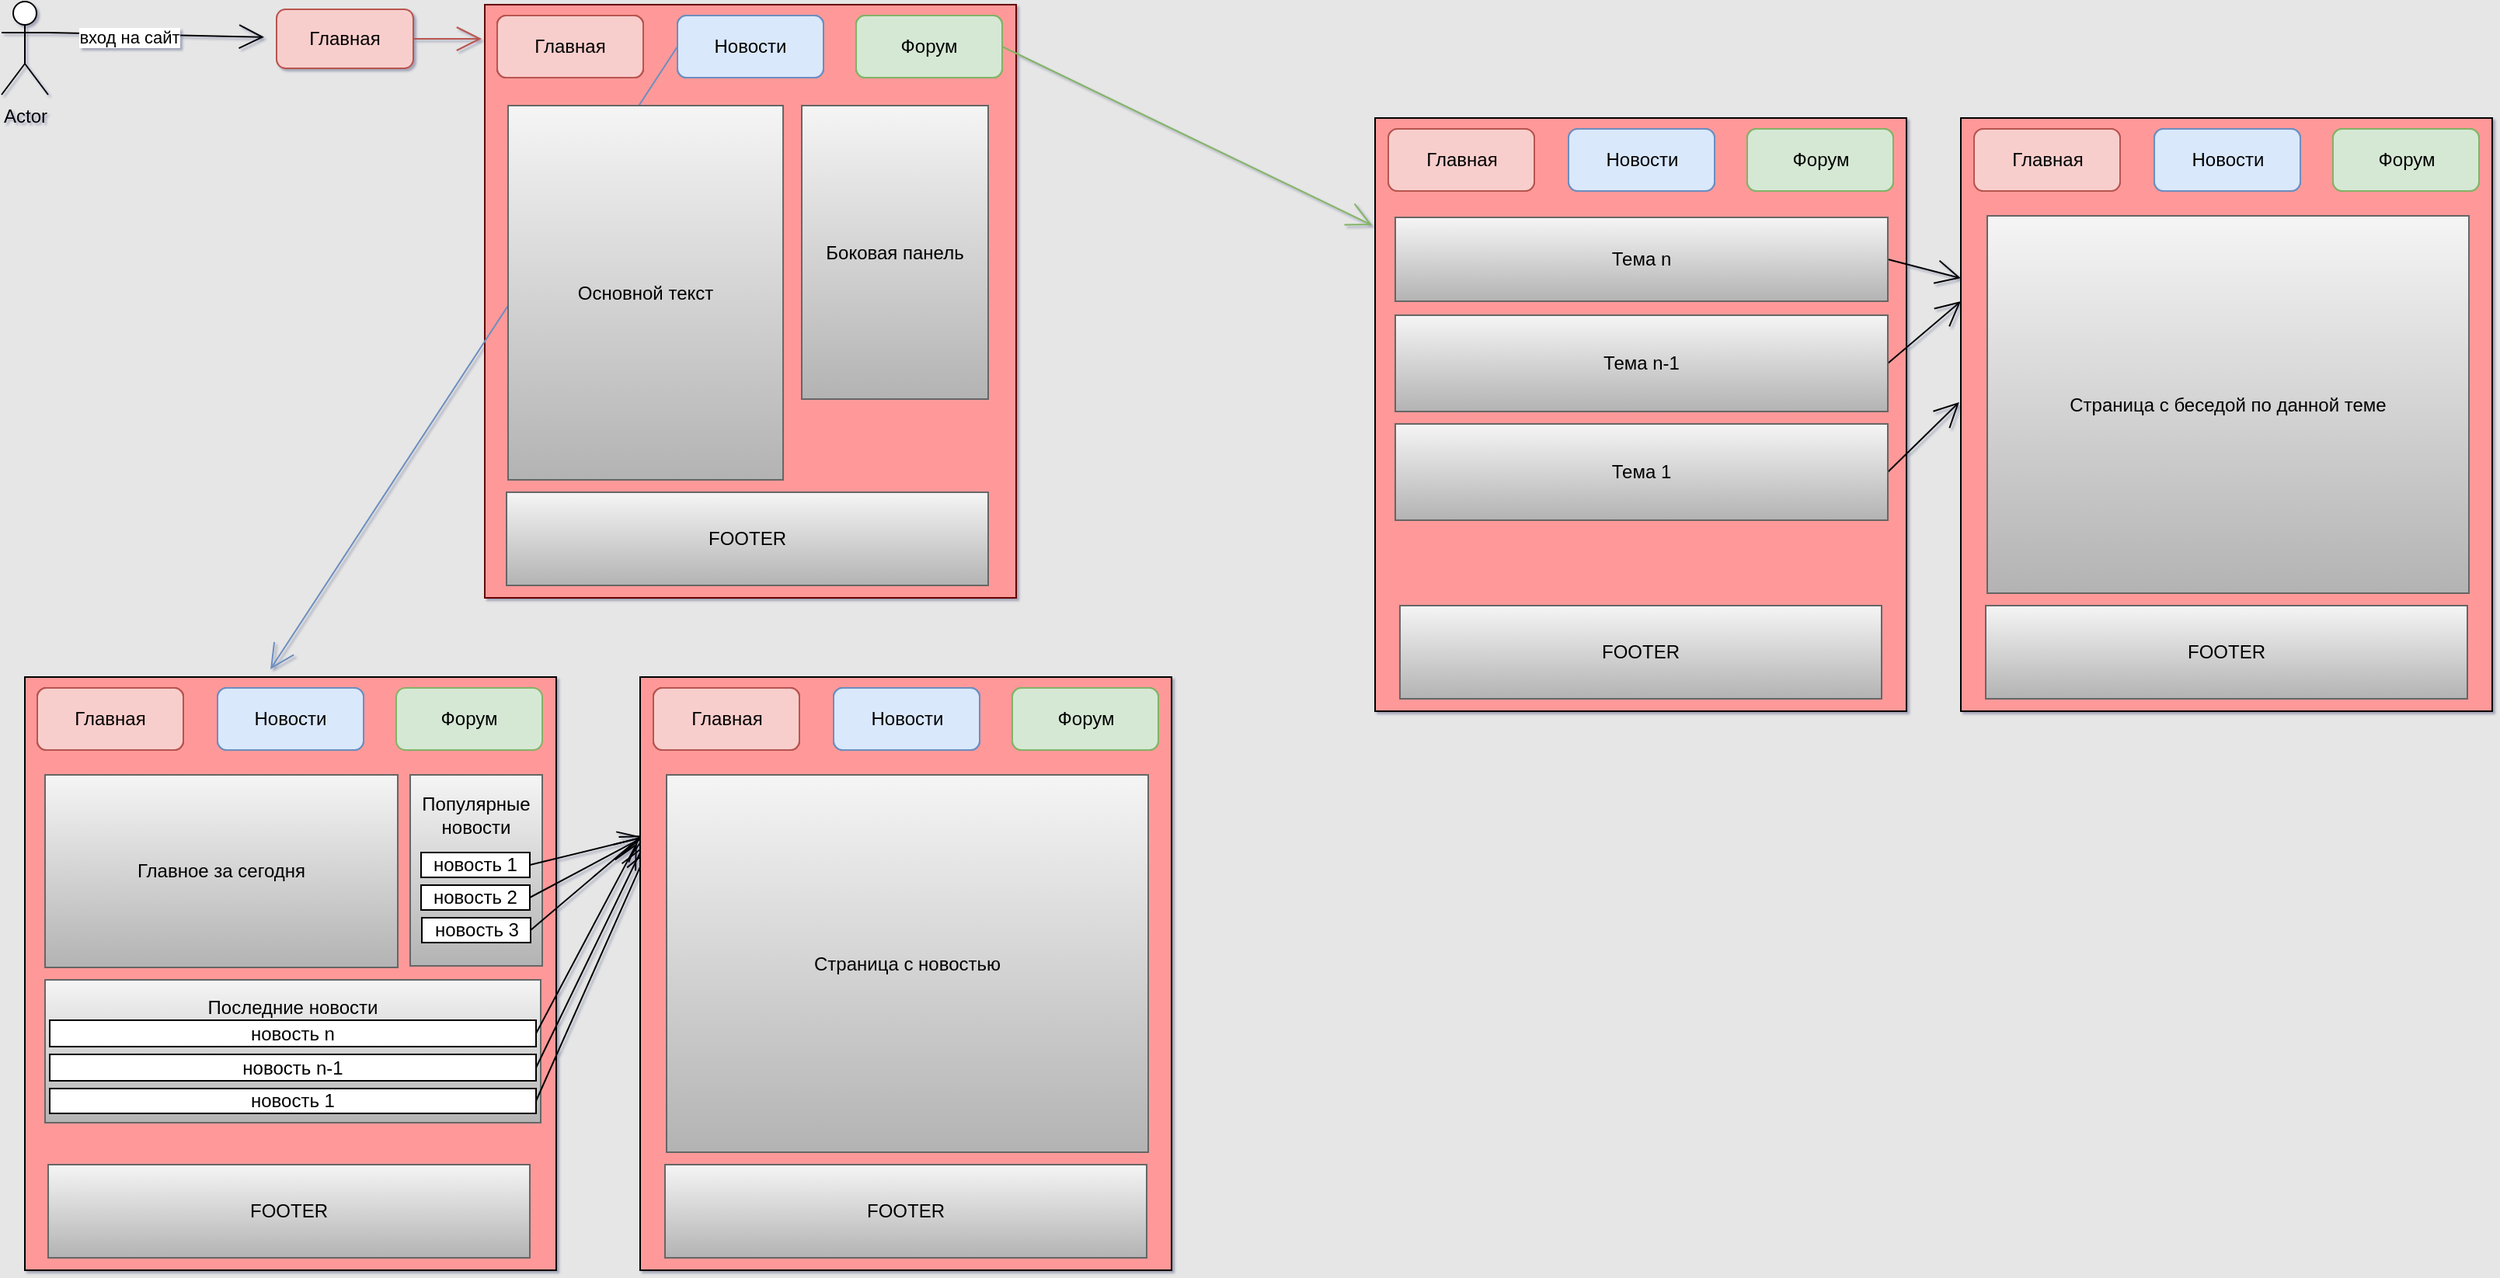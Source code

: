 <mxfile version="15.4.3" type="github">
  <diagram id="BNYhW4qLJf6dbQhoZxtP" name="Page-1">
    <mxGraphModel dx="2407" dy="2018" grid="0" gridSize="10" guides="1" tooltips="1" connect="1" arrows="1" fold="1" page="1" pageScale="1" pageWidth="827" pageHeight="1169" background="#E6E6E6" math="0" shadow="1">
      <root>
        <mxCell id="0" />
        <mxCell id="1" parent="0" />
        <mxCell id="Z32YWCErlfc_Y4S0Vm6A-4" style="edgeStyle=none;curved=1;rounded=0;orthogonalLoop=1;jettySize=auto;html=1;exitX=1;exitY=0.333;exitDx=0;exitDy=0;exitPerimeter=0;endArrow=open;startSize=14;endSize=14;sourcePerimeterSpacing=8;targetPerimeterSpacing=8;" parent="1" source="Z32YWCErlfc_Y4S0Vm6A-1" target="Z32YWCErlfc_Y4S0Vm6A-20" edge="1">
          <mxGeometry relative="1" as="geometry">
            <mxPoint x="-667" y="-1143" as="targetPoint" />
          </mxGeometry>
        </mxCell>
        <mxCell id="Z32YWCErlfc_Y4S0Vm6A-8" value="вход на сайт" style="edgeLabel;html=1;align=center;verticalAlign=middle;resizable=0;points=[];" parent="Z32YWCErlfc_Y4S0Vm6A-4" vertex="1" connectable="0">
          <mxGeometry x="-0.254" y="-2" relative="1" as="geometry">
            <mxPoint as="offset" />
          </mxGeometry>
        </mxCell>
        <mxCell id="Z32YWCErlfc_Y4S0Vm6A-1" value="Actor" style="shape=umlActor;verticalLabelPosition=bottom;verticalAlign=top;html=1;outlineConnect=0;hachureGap=4;pointerEvents=0;" parent="1" vertex="1">
          <mxGeometry x="-821" y="-1165" width="30" height="60" as="geometry" />
        </mxCell>
        <mxCell id="Z32YWCErlfc_Y4S0Vm6A-9" value="" style="rounded=0;whiteSpace=wrap;html=1;hachureGap=4;pointerEvents=0;strokeColor=#660000;fillColor=#FF9999;" parent="1" vertex="1">
          <mxGeometry x="-510" y="-1163" width="342" height="382" as="geometry" />
        </mxCell>
        <mxCell id="Z32YWCErlfc_Y4S0Vm6A-12" value="Главная" style="rounded=1;whiteSpace=wrap;html=1;hachureGap=4;pointerEvents=0;fillColor=#f8cecc;strokeColor=#b85450;" parent="1" vertex="1">
          <mxGeometry x="-502" y="-1156" width="94" height="40" as="geometry" />
        </mxCell>
        <mxCell id="Z32YWCErlfc_Y4S0Vm6A-14" value="Новости" style="rounded=1;whiteSpace=wrap;html=1;hachureGap=4;pointerEvents=0;fillColor=#dae8fc;strokeColor=#6c8ebf;" parent="1" vertex="1">
          <mxGeometry x="-386" y="-1156" width="94" height="40" as="geometry" />
        </mxCell>
        <mxCell id="Z32YWCErlfc_Y4S0Vm6A-59" style="edgeStyle=none;curved=1;rounded=0;orthogonalLoop=1;jettySize=auto;html=1;exitX=1;exitY=0.5;exitDx=0;exitDy=0;endArrow=open;startSize=14;endSize=14;sourcePerimeterSpacing=8;targetPerimeterSpacing=8;fillColor=#d5e8d4;strokeColor=#82b366;" parent="1" source="Z32YWCErlfc_Y4S0Vm6A-15" edge="1">
          <mxGeometry relative="1" as="geometry">
            <mxPoint x="61" y="-1021" as="targetPoint" />
          </mxGeometry>
        </mxCell>
        <mxCell id="Z32YWCErlfc_Y4S0Vm6A-15" value="Форум" style="rounded=1;whiteSpace=wrap;html=1;hachureGap=4;pointerEvents=0;fillColor=#d5e8d4;strokeColor=#82b366;" parent="1" vertex="1">
          <mxGeometry x="-271" y="-1156" width="94" height="40" as="geometry" />
        </mxCell>
        <mxCell id="Z32YWCErlfc_Y4S0Vm6A-35" style="edgeStyle=none;curved=1;rounded=0;orthogonalLoop=1;jettySize=auto;html=1;exitX=0;exitY=0.5;exitDx=0;exitDy=0;endArrow=open;startSize=14;endSize=14;sourcePerimeterSpacing=8;targetPerimeterSpacing=8;fillColor=#dae8fc;strokeColor=#6c8ebf;entryX=0.462;entryY=-0.013;entryDx=0;entryDy=0;entryPerimeter=0;" parent="1" source="Z32YWCErlfc_Y4S0Vm6A-14" target="Z32YWCErlfc_Y4S0Vm6A-25" edge="1">
          <mxGeometry relative="1" as="geometry">
            <mxPoint x="-771" y="-735" as="targetPoint" />
          </mxGeometry>
        </mxCell>
        <mxCell id="Z32YWCErlfc_Y4S0Vm6A-17" value="Основной текст" style="rounded=0;whiteSpace=wrap;html=1;hachureGap=4;pointerEvents=0;strokeColor=#FF6666;" parent="1" vertex="1">
          <mxGeometry x="-495" y="-1098" width="177" height="241" as="geometry" />
        </mxCell>
        <mxCell id="Z32YWCErlfc_Y4S0Vm6A-18" value="Боковая панель" style="rounded=0;whiteSpace=wrap;html=1;hachureGap=4;pointerEvents=0;strokeColor=#CC0000;" parent="1" vertex="1">
          <mxGeometry x="-306" y="-1098" width="120" height="189" as="geometry" />
        </mxCell>
        <mxCell id="Z32YWCErlfc_Y4S0Vm6A-19" value="FOOTER" style="rounded=0;whiteSpace=wrap;html=1;hachureGap=4;pointerEvents=0;strokeColor=#666666;gradientColor=#b3b3b3;fillColor=#f5f5f5;" parent="1" vertex="1">
          <mxGeometry x="-496" y="-849" width="310" height="60" as="geometry" />
        </mxCell>
        <mxCell id="Z32YWCErlfc_Y4S0Vm6A-32" style="edgeStyle=none;curved=1;rounded=0;orthogonalLoop=1;jettySize=auto;html=1;exitX=1;exitY=0.5;exitDx=0;exitDy=0;endArrow=open;startSize=14;endSize=14;sourcePerimeterSpacing=8;targetPerimeterSpacing=8;fillColor=#f8cecc;strokeColor=#b85450;" parent="1" source="Z32YWCErlfc_Y4S0Vm6A-20" edge="1">
          <mxGeometry relative="1" as="geometry">
            <mxPoint x="-512" y="-1141" as="targetPoint" />
          </mxGeometry>
        </mxCell>
        <mxCell id="Z32YWCErlfc_Y4S0Vm6A-20" value="Главная" style="rounded=1;whiteSpace=wrap;html=1;hachureGap=4;pointerEvents=0;fillColor=#f8cecc;strokeColor=#b85450;" parent="1" vertex="1">
          <mxGeometry x="-644" y="-1160" width="88" height="38" as="geometry" />
        </mxCell>
        <mxCell id="Z32YWCErlfc_Y4S0Vm6A-25" value="" style="rounded=0;whiteSpace=wrap;html=1;hachureGap=4;pointerEvents=0;fillColor=#FF9999;" parent="1" vertex="1">
          <mxGeometry x="-806" y="-730" width="342" height="382" as="geometry" />
        </mxCell>
        <mxCell id="Z32YWCErlfc_Y4S0Vm6A-26" value="Главная" style="rounded=1;whiteSpace=wrap;html=1;hachureGap=4;pointerEvents=0;fillColor=#f8cecc;strokeColor=#b85450;" parent="1" vertex="1">
          <mxGeometry x="-798" y="-723" width="94" height="40" as="geometry" />
        </mxCell>
        <mxCell id="Z32YWCErlfc_Y4S0Vm6A-27" value="Новости" style="rounded=1;whiteSpace=wrap;html=1;hachureGap=4;pointerEvents=0;fillColor=#dae8fc;strokeColor=#6c8ebf;" parent="1" vertex="1">
          <mxGeometry x="-682" y="-723" width="94" height="40" as="geometry" />
        </mxCell>
        <mxCell id="Z32YWCErlfc_Y4S0Vm6A-28" value="Форум" style="rounded=1;whiteSpace=wrap;html=1;hachureGap=4;pointerEvents=0;fillColor=#d5e8d4;strokeColor=#82b366;" parent="1" vertex="1">
          <mxGeometry x="-567" y="-723" width="94" height="40" as="geometry" />
        </mxCell>
        <mxCell id="Z32YWCErlfc_Y4S0Vm6A-34" value="FOOTER" style="rounded=0;whiteSpace=wrap;html=1;hachureGap=4;pointerEvents=0;strokeColor=#666666;gradientColor=#b3b3b3;fillColor=#f5f5f5;" parent="1" vertex="1">
          <mxGeometry x="-791" y="-416" width="310" height="60" as="geometry" />
        </mxCell>
        <mxCell id="Z32YWCErlfc_Y4S0Vm6A-36" value="Главное за сегодня" style="rounded=0;whiteSpace=wrap;html=1;hachureGap=4;pointerEvents=0;strokeColor=#666666;gradientColor=#b3b3b3;fillColor=#f5f5f5;" parent="1" vertex="1">
          <mxGeometry x="-793" y="-667" width="227" height="124" as="geometry" />
        </mxCell>
        <mxCell id="Z32YWCErlfc_Y4S0Vm6A-38" value="Популярные новости&lt;br&gt;&lt;br&gt;&lt;br&gt;&lt;br&gt;&lt;br&gt;&lt;br&gt;" style="rounded=0;whiteSpace=wrap;html=1;hachureGap=4;pointerEvents=0;strokeColor=#666666;gradientColor=#b3b3b3;fillColor=#f5f5f5;" parent="1" vertex="1">
          <mxGeometry x="-558" y="-667" width="85" height="123" as="geometry" />
        </mxCell>
        <mxCell id="Z32YWCErlfc_Y4S0Vm6A-48" style="edgeStyle=none;curved=1;rounded=0;orthogonalLoop=1;jettySize=auto;html=1;exitX=1;exitY=0.5;exitDx=0;exitDy=0;entryX=0.006;entryY=0.27;entryDx=0;entryDy=0;entryPerimeter=0;endArrow=open;startSize=14;endSize=14;sourcePerimeterSpacing=8;targetPerimeterSpacing=8;" parent="1" source="Z32YWCErlfc_Y4S0Vm6A-39" target="Z32YWCErlfc_Y4S0Vm6A-47" edge="1">
          <mxGeometry relative="1" as="geometry" />
        </mxCell>
        <mxCell id="Z32YWCErlfc_Y4S0Vm6A-39" value="&lt;span style=&quot;color: rgba(0 , 0 , 0 , 0) ; font-family: monospace ; font-size: 0px&quot;&gt;%3CmxGraphModel%3E%3Croot%3E%3CmxCell%20id%3D%220%22%2F%3E%3CmxCell%20id%3D%221%22%20parent%3D%220%22%2F%3E%3CmxCell%20id%3D%222%22%20value%3D%22%D0%BD%D0%BE%D0%B2%D0%BE%D1%81%D1%82%D1%8C%203%22%20style%3D%22rounded%3D1%3BwhiteSpace%3Dwrap%3Bhtml%3D1%3Bsketch%3D0%3BhachureGap%3D4%3BpointerEvents%3D0%3BfontColor%3D%23E4FDE1%3BstrokeColor%3D%23028090%3BfillColor%3D%23F45B69%3B%22%20vertex%3D%221%22%20parent%3D%221%22%3E%3CmxGeometry%20x%3D%22134%22%20y%3D%22445%22%20width%3D%2279%22%20height%3D%2242%22%20as%3D%22geometry%22%2F%3E%3C%2FmxCell%3E%3C%2Froot%3E%3C%2FmxGraphModel%3E&lt;/span&gt;новость 1" style="rounded=0;whiteSpace=wrap;html=1;hachureGap=4;pointerEvents=0;" parent="1" vertex="1">
          <mxGeometry x="-551" y="-617" width="70" height="16" as="geometry" />
        </mxCell>
        <mxCell id="Z32YWCErlfc_Y4S0Vm6A-49" style="edgeStyle=none;curved=1;rounded=0;orthogonalLoop=1;jettySize=auto;html=1;exitX=1;exitY=0.5;exitDx=0;exitDy=0;endArrow=open;startSize=14;endSize=14;sourcePerimeterSpacing=8;targetPerimeterSpacing=8;" parent="1" source="Z32YWCErlfc_Y4S0Vm6A-40" edge="1">
          <mxGeometry relative="1" as="geometry">
            <mxPoint x="-406" y="-628" as="targetPoint" />
          </mxGeometry>
        </mxCell>
        <mxCell id="Z32YWCErlfc_Y4S0Vm6A-40" value="&lt;span style=&quot;color: rgba(0 , 0 , 0 , 0) ; font-family: monospace ; font-size: 0px&quot;&gt;%3CmxGraphModel%3E%3Croot%3E%3CmxCell%20id%3D%220%22%2F%3E%3CmxCell%20id%3D%221%22%20parent%3D%220%22%2F%3E%3CmxCell%20id%3D%222%22%20value%3D%22%D0%BD%D0%BE%D0%B2%D0%BE%D1%81%D1%82%D1%8C%203%22%20style%3D%22rounded%3D1%3BwhiteSpace%3Dwrap%3Bhtml%3D1%3Bsketch%3D0%3BhachureGap%3D4%3BpointerEvents%3D0%3BfontColor%3D%23E4FDE1%3BstrokeColor%3D%23028090%3BfillColor%3D%23F45B69%3B%22%20vertex%3D%221%22%20parent%3D%221%22%3E%3CmxGeometry%20x%3D%22134%22%20y%3D%22445%22%20width%3D%2279%22%20height%3D%2242%22%20as%3D%22geometry%22%2F%3E%3C%2FmxCell%3E%3C%2Froot%3E%3C%2FmxGraphModel%3E&lt;/span&gt;новость 2" style="rounded=0;whiteSpace=wrap;html=1;hachureGap=4;pointerEvents=0;" parent="1" vertex="1">
          <mxGeometry x="-551" y="-596" width="70" height="16" as="geometry" />
        </mxCell>
        <mxCell id="Z32YWCErlfc_Y4S0Vm6A-50" style="edgeStyle=none;curved=1;rounded=0;orthogonalLoop=1;jettySize=auto;html=1;exitX=1;exitY=0.5;exitDx=0;exitDy=0;entryX=0;entryY=0.27;entryDx=0;entryDy=0;entryPerimeter=0;endArrow=open;startSize=14;endSize=14;sourcePerimeterSpacing=8;targetPerimeterSpacing=8;" parent="1" source="Z32YWCErlfc_Y4S0Vm6A-41" target="Z32YWCErlfc_Y4S0Vm6A-47" edge="1">
          <mxGeometry relative="1" as="geometry" />
        </mxCell>
        <mxCell id="Z32YWCErlfc_Y4S0Vm6A-41" value="&lt;span style=&quot;color: rgba(0 , 0 , 0 , 0) ; font-family: monospace ; font-size: 0px&quot;&gt;%3CmxGraphModel%3E%3Croot%3E%3CmxCell%20id%3D%220%22%2F%3E%3CmxCell%20id%3D%221%22%20parent%3D%220%22%2F%3E%3CmxCell%20id%3D%222%22%20value%3D%22%D0%BD%D0%BE%D0%B2%D0%BE%D1%81%D1%82%D1%8C%203%22%20style%3D%22rounded%3D1%3BwhiteSpace%3Dwrap%3Bhtml%3D1%3Bsketch%3D0%3BhachureGap%3D4%3BpointerEvents%3D0%3BfontColor%3D%23E4FDE1%3BstrokeColor%3D%23028090%3BfillColor%3D%23F45B69%3B%22%20vertex%3D%221%22%20parent%3D%221%22%3E%3CmxGeometry%20x%3D%22134%22%20y%3D%22445%22%20width%3D%2279%22%20height%3D%2242%22%20as%3D%22geometry%22%2F%3E%3C%2FmxCell%3E%3C%2Froot%3E%3C%2FmxGraphModel%3E&lt;/span&gt;новость 3" style="rounded=0;whiteSpace=wrap;html=1;hachureGap=4;pointerEvents=0;" parent="1" vertex="1">
          <mxGeometry x="-550.5" y="-575" width="70" height="16" as="geometry" />
        </mxCell>
        <mxCell id="Z32YWCErlfc_Y4S0Vm6A-42" value="Последние новости&lt;br&gt;&lt;br&gt;&lt;br&gt;&lt;br&gt;&lt;br&gt;" style="rounded=0;whiteSpace=wrap;html=1;hachureGap=4;pointerEvents=0;strokeColor=#666666;gradientColor=#b3b3b3;fillColor=#f5f5f5;" parent="1" vertex="1">
          <mxGeometry x="-793" y="-535" width="319" height="92" as="geometry" />
        </mxCell>
        <mxCell id="Z32YWCErlfc_Y4S0Vm6A-51" style="edgeStyle=none;curved=1;rounded=0;orthogonalLoop=1;jettySize=auto;html=1;exitX=1;exitY=0.5;exitDx=0;exitDy=0;entryX=-0.006;entryY=0.28;entryDx=0;entryDy=0;entryPerimeter=0;endArrow=open;startSize=14;endSize=14;sourcePerimeterSpacing=8;targetPerimeterSpacing=8;" parent="1" source="Z32YWCErlfc_Y4S0Vm6A-43" target="Z32YWCErlfc_Y4S0Vm6A-47" edge="1">
          <mxGeometry relative="1" as="geometry" />
        </mxCell>
        <mxCell id="Z32YWCErlfc_Y4S0Vm6A-43" value="новость n" style="rounded=0;whiteSpace=wrap;html=1;hachureGap=4;pointerEvents=0;" parent="1" vertex="1">
          <mxGeometry x="-790" y="-509" width="313" height="17" as="geometry" />
        </mxCell>
        <mxCell id="Z32YWCErlfc_Y4S0Vm6A-52" style="edgeStyle=none;curved=1;rounded=0;orthogonalLoop=1;jettySize=auto;html=1;exitX=1;exitY=0.5;exitDx=0;exitDy=0;entryX=0.006;entryY=0.285;entryDx=0;entryDy=0;entryPerimeter=0;endArrow=open;startSize=14;endSize=14;sourcePerimeterSpacing=8;targetPerimeterSpacing=8;" parent="1" source="Z32YWCErlfc_Y4S0Vm6A-44" target="Z32YWCErlfc_Y4S0Vm6A-47" edge="1">
          <mxGeometry relative="1" as="geometry" />
        </mxCell>
        <mxCell id="Z32YWCErlfc_Y4S0Vm6A-44" value="новость n-1" style="rounded=0;whiteSpace=wrap;html=1;hachureGap=4;pointerEvents=0;" parent="1" vertex="1">
          <mxGeometry x="-790" y="-487" width="313" height="17" as="geometry" />
        </mxCell>
        <mxCell id="Z32YWCErlfc_Y4S0Vm6A-53" style="edgeStyle=none;curved=1;rounded=0;orthogonalLoop=1;jettySize=auto;html=1;exitX=1;exitY=0.5;exitDx=0;exitDy=0;endArrow=open;startSize=14;endSize=14;sourcePerimeterSpacing=8;targetPerimeterSpacing=8;" parent="1" source="Z32YWCErlfc_Y4S0Vm6A-45" edge="1">
          <mxGeometry relative="1" as="geometry">
            <mxPoint x="-405" y="-619" as="targetPoint" />
          </mxGeometry>
        </mxCell>
        <mxCell id="Z32YWCErlfc_Y4S0Vm6A-45" value="новость 1" style="rounded=0;whiteSpace=wrap;html=1;hachureGap=4;pointerEvents=0;" parent="1" vertex="1">
          <mxGeometry x="-790" y="-465" width="313" height="16" as="geometry" />
        </mxCell>
        <mxCell id="Z32YWCErlfc_Y4S0Vm6A-47" value="" style="rounded=0;whiteSpace=wrap;html=1;hachureGap=4;pointerEvents=0;fillColor=#FF9999;" parent="1" vertex="1">
          <mxGeometry x="-410" y="-730" width="342" height="382" as="geometry" />
        </mxCell>
        <mxCell id="Z32YWCErlfc_Y4S0Vm6A-54" value="Главная" style="rounded=1;whiteSpace=wrap;html=1;hachureGap=4;pointerEvents=0;fillColor=#f8cecc;strokeColor=#b85450;" parent="1" vertex="1">
          <mxGeometry x="-401.5" y="-723" width="94" height="40" as="geometry" />
        </mxCell>
        <mxCell id="Z32YWCErlfc_Y4S0Vm6A-55" value="Новости" style="rounded=1;whiteSpace=wrap;html=1;hachureGap=4;pointerEvents=0;fillColor=#dae8fc;strokeColor=#6c8ebf;" parent="1" vertex="1">
          <mxGeometry x="-285.5" y="-723" width="94" height="40" as="geometry" />
        </mxCell>
        <mxCell id="Z32YWCErlfc_Y4S0Vm6A-56" value="Форум" style="rounded=1;whiteSpace=wrap;html=1;hachureGap=4;pointerEvents=0;fillColor=#d5e8d4;strokeColor=#82b366;" parent="1" vertex="1">
          <mxGeometry x="-170.5" y="-723" width="94" height="40" as="geometry" />
        </mxCell>
        <mxCell id="Z32YWCErlfc_Y4S0Vm6A-57" value="Страница с новостью" style="rounded=0;whiteSpace=wrap;html=1;hachureGap=4;pointerEvents=0;" parent="1" vertex="1">
          <mxGeometry x="-393" y="-667" width="310" height="243" as="geometry" />
        </mxCell>
        <mxCell id="Z32YWCErlfc_Y4S0Vm6A-58" value="FOOTER" style="rounded=0;whiteSpace=wrap;html=1;hachureGap=4;pointerEvents=0;strokeColor=#666666;gradientColor=#b3b3b3;fillColor=#f5f5f5;" parent="1" vertex="1">
          <mxGeometry x="-394" y="-416" width="310" height="60" as="geometry" />
        </mxCell>
        <mxCell id="Z32YWCErlfc_Y4S0Vm6A-61" value="" style="rounded=0;whiteSpace=wrap;html=1;hachureGap=4;pointerEvents=0;fillColor=#FF9999;" parent="1" vertex="1">
          <mxGeometry x="63" y="-1090" width="342" height="382" as="geometry" />
        </mxCell>
        <mxCell id="Z32YWCErlfc_Y4S0Vm6A-62" value="Главная" style="rounded=1;whiteSpace=wrap;html=1;hachureGap=4;pointerEvents=0;fillColor=#f8cecc;strokeColor=#b85450;" parent="1" vertex="1">
          <mxGeometry x="71.5" y="-1083" width="94" height="40" as="geometry" />
        </mxCell>
        <mxCell id="Z32YWCErlfc_Y4S0Vm6A-63" value="Новости" style="rounded=1;whiteSpace=wrap;html=1;hachureGap=4;pointerEvents=0;fillColor=#dae8fc;strokeColor=#6c8ebf;" parent="1" vertex="1">
          <mxGeometry x="187.5" y="-1083" width="94" height="40" as="geometry" />
        </mxCell>
        <mxCell id="Z32YWCErlfc_Y4S0Vm6A-64" value="Форум" style="rounded=1;whiteSpace=wrap;html=1;hachureGap=4;pointerEvents=0;fillColor=#d5e8d4;strokeColor=#82b366;" parent="1" vertex="1">
          <mxGeometry x="302.5" y="-1083" width="94" height="40" as="geometry" />
        </mxCell>
        <mxCell id="Z32YWCErlfc_Y4S0Vm6A-80" style="edgeStyle=none;curved=1;rounded=0;orthogonalLoop=1;jettySize=auto;html=1;exitX=1;exitY=0.5;exitDx=0;exitDy=0;entryX=0;entryY=0.27;entryDx=0;entryDy=0;entryPerimeter=0;endArrow=open;startSize=14;endSize=14;sourcePerimeterSpacing=8;targetPerimeterSpacing=8;" parent="1" source="Z32YWCErlfc_Y4S0Vm6A-65" target="Z32YWCErlfc_Y4S0Vm6A-74" edge="1">
          <mxGeometry relative="1" as="geometry" />
        </mxCell>
        <mxCell id="Z32YWCErlfc_Y4S0Vm6A-65" value="Тема n" style="rounded=0;whiteSpace=wrap;html=1;hachureGap=4;pointerEvents=0;gradientColor=#b3b3b3;fillColor=#f5f5f5;strokeColor=#666666;" parent="1" vertex="1">
          <mxGeometry x="76" y="-1026" width="317" height="54" as="geometry" />
        </mxCell>
        <mxCell id="Z32YWCErlfc_Y4S0Vm6A-66" value="FOOTER" style="rounded=0;whiteSpace=wrap;html=1;hachureGap=4;pointerEvents=0;gradientColor=#b3b3b3;fillColor=#f5f5f5;strokeColor=#666666;" parent="1" vertex="1">
          <mxGeometry x="79" y="-776" width="310" height="60" as="geometry" />
        </mxCell>
        <mxCell id="Z32YWCErlfc_Y4S0Vm6A-81" style="edgeStyle=none;curved=1;rounded=0;orthogonalLoop=1;jettySize=auto;html=1;exitX=1;exitY=0.5;exitDx=0;exitDy=0;entryX=0;entryY=0.309;entryDx=0;entryDy=0;entryPerimeter=0;endArrow=open;startSize=14;endSize=14;sourcePerimeterSpacing=8;targetPerimeterSpacing=8;" parent="1" source="Z32YWCErlfc_Y4S0Vm6A-67" target="Z32YWCErlfc_Y4S0Vm6A-74" edge="1">
          <mxGeometry relative="1" as="geometry" />
        </mxCell>
        <mxCell id="Z32YWCErlfc_Y4S0Vm6A-67" value="Тема n-1" style="rounded=0;whiteSpace=wrap;html=1;hachureGap=4;pointerEvents=0;gradientColor=#b3b3b3;fillColor=#f5f5f5;strokeColor=#666666;" parent="1" vertex="1">
          <mxGeometry x="76" y="-963" width="317" height="62" as="geometry" />
        </mxCell>
        <mxCell id="Z32YWCErlfc_Y4S0Vm6A-82" style="edgeStyle=none;curved=1;rounded=0;orthogonalLoop=1;jettySize=auto;html=1;exitX=1;exitY=0.5;exitDx=0;exitDy=0;endArrow=open;startSize=14;endSize=14;sourcePerimeterSpacing=8;targetPerimeterSpacing=8;entryX=-0.003;entryY=0.479;entryDx=0;entryDy=0;entryPerimeter=0;" parent="1" source="Z32YWCErlfc_Y4S0Vm6A-68" target="Z32YWCErlfc_Y4S0Vm6A-74" edge="1">
          <mxGeometry relative="1" as="geometry">
            <mxPoint x="436" y="-919" as="targetPoint" />
          </mxGeometry>
        </mxCell>
        <mxCell id="Z32YWCErlfc_Y4S0Vm6A-68" value="Тема 1" style="rounded=0;whiteSpace=wrap;html=1;hachureGap=4;pointerEvents=0;gradientColor=#b3b3b3;fillColor=#f5f5f5;strokeColor=#666666;" parent="1" vertex="1">
          <mxGeometry x="76" y="-893" width="317" height="62" as="geometry" />
        </mxCell>
        <mxCell id="Z32YWCErlfc_Y4S0Vm6A-71" value="Страница с новостью" style="rounded=0;whiteSpace=wrap;html=1;hachureGap=4;pointerEvents=0;strokeColor=#666666;gradientColor=#b3b3b3;fillColor=#f5f5f5;" parent="1" vertex="1">
          <mxGeometry x="-393" y="-667" width="310" height="243" as="geometry" />
        </mxCell>
        <mxCell id="Z32YWCErlfc_Y4S0Vm6A-72" value="Форум" style="rounded=1;whiteSpace=wrap;html=1;hachureGap=4;pointerEvents=0;fillColor=#d5e8d4;strokeColor=#82b366;" parent="1" vertex="1">
          <mxGeometry x="-170.5" y="-723" width="94" height="40" as="geometry" />
        </mxCell>
        <mxCell id="Z32YWCErlfc_Y4S0Vm6A-73" value="Новости" style="rounded=1;whiteSpace=wrap;html=1;hachureGap=4;pointerEvents=0;fillColor=#dae8fc;strokeColor=#6c8ebf;" parent="1" vertex="1">
          <mxGeometry x="-285.5" y="-723" width="94" height="40" as="geometry" />
        </mxCell>
        <mxCell id="Z32YWCErlfc_Y4S0Vm6A-74" value="" style="rounded=0;whiteSpace=wrap;html=1;hachureGap=4;pointerEvents=0;fillColor=#FF9999;" parent="1" vertex="1">
          <mxGeometry x="440" y="-1090" width="342" height="382" as="geometry" />
        </mxCell>
        <mxCell id="Z32YWCErlfc_Y4S0Vm6A-75" value="Главная" style="rounded=1;whiteSpace=wrap;html=1;hachureGap=4;pointerEvents=0;fillColor=#f8cecc;strokeColor=#b85450;" parent="1" vertex="1">
          <mxGeometry x="448.5" y="-1083" width="94" height="40" as="geometry" />
        </mxCell>
        <mxCell id="Z32YWCErlfc_Y4S0Vm6A-76" value="FOOTER" style="rounded=0;whiteSpace=wrap;html=1;hachureGap=4;pointerEvents=0;gradientColor=#b3b3b3;fillColor=#f5f5f5;strokeColor=#666666;" parent="1" vertex="1">
          <mxGeometry x="456" y="-776" width="310" height="60" as="geometry" />
        </mxCell>
        <mxCell id="Z32YWCErlfc_Y4S0Vm6A-77" value="Страница с беседой по данной теме" style="rounded=0;whiteSpace=wrap;html=1;hachureGap=4;pointerEvents=0;gradientColor=#b3b3b3;fillColor=#f5f5f5;strokeColor=#666666;" parent="1" vertex="1">
          <mxGeometry x="457" y="-1027" width="310" height="243" as="geometry" />
        </mxCell>
        <mxCell id="Z32YWCErlfc_Y4S0Vm6A-78" value="Форум" style="rounded=1;whiteSpace=wrap;html=1;hachureGap=4;pointerEvents=0;fillColor=#d5e8d4;strokeColor=#82b366;" parent="1" vertex="1">
          <mxGeometry x="679.5" y="-1083" width="94" height="40" as="geometry" />
        </mxCell>
        <mxCell id="Z32YWCErlfc_Y4S0Vm6A-79" value="Новости" style="rounded=1;whiteSpace=wrap;html=1;hachureGap=4;pointerEvents=0;fillColor=#dae8fc;strokeColor=#6c8ebf;" parent="1" vertex="1">
          <mxGeometry x="564.5" y="-1083" width="94" height="40" as="geometry" />
        </mxCell>
        <mxCell id="a7EGn1Y_640mKsJALzir-2" value="Главная" style="rounded=1;whiteSpace=wrap;html=1;hachureGap=4;pointerEvents=0;fillColor=#f8cecc;strokeColor=#b85450;" parent="1" vertex="1">
          <mxGeometry x="-502" y="-1156" width="94" height="40" as="geometry" />
        </mxCell>
        <mxCell id="a7EGn1Y_640mKsJALzir-3" value="Новости" style="rounded=1;whiteSpace=wrap;html=1;hachureGap=4;pointerEvents=0;fillColor=#dae8fc;strokeColor=#6c8ebf;" parent="1" vertex="1">
          <mxGeometry x="-386" y="-1156" width="94" height="40" as="geometry" />
        </mxCell>
        <mxCell id="a7EGn1Y_640mKsJALzir-4" value="Форум" style="rounded=1;whiteSpace=wrap;html=1;hachureGap=4;pointerEvents=0;fillColor=#d5e8d4;strokeColor=#82b366;" parent="1" vertex="1">
          <mxGeometry x="-271" y="-1156" width="94" height="40" as="geometry" />
        </mxCell>
        <mxCell id="a7EGn1Y_640mKsJALzir-5" value="Главная" style="rounded=1;whiteSpace=wrap;html=1;hachureGap=4;pointerEvents=0;fillColor=#f8cecc;strokeColor=#b85450;" parent="1" vertex="1">
          <mxGeometry x="-798" y="-723" width="94" height="40" as="geometry" />
        </mxCell>
        <mxCell id="a7EGn1Y_640mKsJALzir-6" value="Новости" style="rounded=1;whiteSpace=wrap;html=1;hachureGap=4;pointerEvents=0;fillColor=#dae8fc;strokeColor=#6c8ebf;" parent="1" vertex="1">
          <mxGeometry x="-682" y="-723" width="94" height="40" as="geometry" />
        </mxCell>
        <mxCell id="a7EGn1Y_640mKsJALzir-7" value="Главная" style="rounded=1;whiteSpace=wrap;html=1;hachureGap=4;pointerEvents=0;fillColor=#f8cecc;strokeColor=#b85450;" parent="1" vertex="1">
          <mxGeometry x="-401.5" y="-723" width="94" height="40" as="geometry" />
        </mxCell>
        <mxCell id="a7EGn1Y_640mKsJALzir-8" value="Новости" style="rounded=1;whiteSpace=wrap;html=1;hachureGap=4;pointerEvents=0;fillColor=#dae8fc;strokeColor=#6c8ebf;" parent="1" vertex="1">
          <mxGeometry x="-285.5" y="-723" width="94" height="40" as="geometry" />
        </mxCell>
        <mxCell id="a7EGn1Y_640mKsJALzir-9" value="Форум" style="rounded=1;whiteSpace=wrap;html=1;hachureGap=4;pointerEvents=0;fillColor=#d5e8d4;strokeColor=#82b366;" parent="1" vertex="1">
          <mxGeometry x="-170.5" y="-723" width="94" height="40" as="geometry" />
        </mxCell>
        <mxCell id="a7EGn1Y_640mKsJALzir-10" value="Главная" style="rounded=1;whiteSpace=wrap;html=1;hachureGap=4;pointerEvents=0;fillColor=#f8cecc;strokeColor=#b85450;" parent="1" vertex="1">
          <mxGeometry x="-502" y="-1156" width="94" height="40" as="geometry" />
        </mxCell>
        <mxCell id="a7EGn1Y_640mKsJALzir-11" value="Новости" style="rounded=1;whiteSpace=wrap;html=1;hachureGap=4;pointerEvents=0;fillColor=#dae8fc;strokeColor=#6c8ebf;" parent="1" vertex="1">
          <mxGeometry x="-386" y="-1156" width="94" height="40" as="geometry" />
        </mxCell>
        <mxCell id="a7EGn1Y_640mKsJALzir-12" value="Форум" style="rounded=1;whiteSpace=wrap;html=1;hachureGap=4;pointerEvents=0;fillColor=#d5e8d4;strokeColor=#82b366;" parent="1" vertex="1">
          <mxGeometry x="-271" y="-1156" width="94" height="40" as="geometry" />
        </mxCell>
        <mxCell id="a7EGn1Y_640mKsJALzir-13" value="Главная" style="rounded=1;whiteSpace=wrap;html=1;hachureGap=4;pointerEvents=0;fillColor=#f8cecc;strokeColor=#b85450;" parent="1" vertex="1">
          <mxGeometry x="-798" y="-723" width="94" height="40" as="geometry" />
        </mxCell>
        <mxCell id="a7EGn1Y_640mKsJALzir-14" value="Новости" style="rounded=1;whiteSpace=wrap;html=1;hachureGap=4;pointerEvents=0;fillColor=#dae8fc;strokeColor=#6c8ebf;" parent="1" vertex="1">
          <mxGeometry x="-682" y="-723" width="94" height="40" as="geometry" />
        </mxCell>
        <mxCell id="a7EGn1Y_640mKsJALzir-15" value="Главная" style="rounded=1;whiteSpace=wrap;html=1;hachureGap=4;pointerEvents=0;fillColor=#f8cecc;strokeColor=#b85450;" parent="1" vertex="1">
          <mxGeometry x="-401.5" y="-723" width="94" height="40" as="geometry" />
        </mxCell>
        <mxCell id="a7EGn1Y_640mKsJALzir-16" value="Новости" style="rounded=1;whiteSpace=wrap;html=1;hachureGap=4;pointerEvents=0;fillColor=#dae8fc;strokeColor=#6c8ebf;" parent="1" vertex="1">
          <mxGeometry x="-285.5" y="-723" width="94" height="40" as="geometry" />
        </mxCell>
        <mxCell id="a7EGn1Y_640mKsJALzir-17" value="Форум" style="rounded=1;whiteSpace=wrap;html=1;hachureGap=4;pointerEvents=0;fillColor=#d5e8d4;strokeColor=#82b366;" parent="1" vertex="1">
          <mxGeometry x="-170.5" y="-723" width="94" height="40" as="geometry" />
        </mxCell>
        <mxCell id="a7EGn1Y_640mKsJALzir-18" value="Новости" style="rounded=1;whiteSpace=wrap;html=1;hachureGap=4;pointerEvents=0;fillColor=#dae8fc;strokeColor=#6c8ebf;" parent="1" vertex="1">
          <mxGeometry x="187.5" y="-1083" width="94" height="40" as="geometry" />
        </mxCell>
        <mxCell id="a7EGn1Y_640mKsJALzir-19" value="Форум" style="rounded=1;whiteSpace=wrap;html=1;hachureGap=4;pointerEvents=0;fillColor=#d5e8d4;strokeColor=#82b366;" parent="1" vertex="1">
          <mxGeometry x="302.5" y="-1083" width="94" height="40" as="geometry" />
        </mxCell>
        <mxCell id="a7EGn1Y_640mKsJALzir-20" value="Главная" style="rounded=1;whiteSpace=wrap;html=1;hachureGap=4;pointerEvents=0;fillColor=#f8cecc;strokeColor=#b85450;" parent="1" vertex="1">
          <mxGeometry x="-502" y="-1156" width="94" height="40" as="geometry" />
        </mxCell>
        <mxCell id="a7EGn1Y_640mKsJALzir-21" value="Новости" style="rounded=1;whiteSpace=wrap;html=1;hachureGap=4;pointerEvents=0;fillColor=#dae8fc;strokeColor=#6c8ebf;" parent="1" vertex="1">
          <mxGeometry x="-386" y="-1156" width="94" height="40" as="geometry" />
        </mxCell>
        <mxCell id="a7EGn1Y_640mKsJALzir-22" value="Форум" style="rounded=1;whiteSpace=wrap;html=1;hachureGap=4;pointerEvents=0;fillColor=#d5e8d4;strokeColor=#82b366;" parent="1" vertex="1">
          <mxGeometry x="-271" y="-1156" width="94" height="40" as="geometry" />
        </mxCell>
        <mxCell id="a7EGn1Y_640mKsJALzir-23" value="Главная" style="rounded=1;whiteSpace=wrap;html=1;hachureGap=4;pointerEvents=0;fillColor=#f8cecc;strokeColor=#b85450;" parent="1" vertex="1">
          <mxGeometry x="-798" y="-723" width="94" height="40" as="geometry" />
        </mxCell>
        <mxCell id="a7EGn1Y_640mKsJALzir-24" value="Главная" style="rounded=1;whiteSpace=wrap;html=1;hachureGap=4;pointerEvents=0;fillColor=#f8cecc;strokeColor=#b85450;" parent="1" vertex="1">
          <mxGeometry x="-401.5" y="-723" width="94" height="40" as="geometry" />
        </mxCell>
        <mxCell id="a7EGn1Y_640mKsJALzir-25" value="Новости" style="rounded=1;whiteSpace=wrap;html=1;hachureGap=4;pointerEvents=0;fillColor=#dae8fc;strokeColor=#6c8ebf;" parent="1" vertex="1">
          <mxGeometry x="-285.5" y="-723" width="94" height="40" as="geometry" />
        </mxCell>
        <mxCell id="a7EGn1Y_640mKsJALzir-26" value="Новости" style="rounded=1;whiteSpace=wrap;html=1;hachureGap=4;pointerEvents=0;fillColor=#dae8fc;strokeColor=#6c8ebf;" parent="1" vertex="1">
          <mxGeometry x="187.5" y="-1083" width="94" height="40" as="geometry" />
        </mxCell>
        <mxCell id="a7EGn1Y_640mKsJALzir-27" value="Форум" style="rounded=1;whiteSpace=wrap;html=1;hachureGap=4;pointerEvents=0;fillColor=#d5e8d4;strokeColor=#82b366;" parent="1" vertex="1">
          <mxGeometry x="302.5" y="-1083" width="94" height="40" as="geometry" />
        </mxCell>
        <mxCell id="a7EGn1Y_640mKsJALzir-28" value="Новости" style="rounded=1;whiteSpace=wrap;html=1;hachureGap=4;pointerEvents=0;fillColor=#dae8fc;strokeColor=#6c8ebf;" parent="1" vertex="1">
          <mxGeometry x="564.5" y="-1083" width="94" height="40" as="geometry" />
        </mxCell>
        <mxCell id="a7EGn1Y_640mKsJALzir-29" value="Форум" style="rounded=1;whiteSpace=wrap;html=1;hachureGap=4;pointerEvents=0;fillColor=#d5e8d4;strokeColor=#82b366;" parent="1" vertex="1">
          <mxGeometry x="679.5" y="-1083" width="94" height="40" as="geometry" />
        </mxCell>
        <mxCell id="a7EGn1Y_640mKsJALzir-30" value="Главная" style="rounded=1;whiteSpace=wrap;html=1;hachureGap=4;pointerEvents=0;fillColor=#f8cecc;strokeColor=#b85450;" parent="1" vertex="1">
          <mxGeometry x="-502" y="-1156" width="94" height="40" as="geometry" />
        </mxCell>
        <mxCell id="a7EGn1Y_640mKsJALzir-31" value="Новости" style="rounded=1;whiteSpace=wrap;html=1;hachureGap=4;pointerEvents=0;fillColor=#dae8fc;strokeColor=#6c8ebf;" parent="1" vertex="1">
          <mxGeometry x="-386" y="-1156" width="94" height="40" as="geometry" />
        </mxCell>
        <mxCell id="a7EGn1Y_640mKsJALzir-32" value="Форум" style="rounded=1;whiteSpace=wrap;html=1;hachureGap=4;pointerEvents=0;fillColor=#d5e8d4;strokeColor=#82b366;" parent="1" vertex="1">
          <mxGeometry x="-271" y="-1156" width="94" height="40" as="geometry" />
        </mxCell>
        <mxCell id="a7EGn1Y_640mKsJALzir-33" value="Главная" style="rounded=1;whiteSpace=wrap;html=1;hachureGap=4;pointerEvents=0;fillColor=#f8cecc;strokeColor=#b85450;" parent="1" vertex="1">
          <mxGeometry x="-798" y="-723" width="94" height="40" as="geometry" />
        </mxCell>
        <mxCell id="a7EGn1Y_640mKsJALzir-34" value="Главная" style="rounded=1;whiteSpace=wrap;html=1;hachureGap=4;pointerEvents=0;fillColor=#f8cecc;strokeColor=#b85450;" parent="1" vertex="1">
          <mxGeometry x="-401.5" y="-723" width="94" height="40" as="geometry" />
        </mxCell>
        <mxCell id="a7EGn1Y_640mKsJALzir-35" value="Новости" style="rounded=1;whiteSpace=wrap;html=1;hachureGap=4;pointerEvents=0;fillColor=#dae8fc;strokeColor=#6c8ebf;" parent="1" vertex="1">
          <mxGeometry x="-285.5" y="-723" width="94" height="40" as="geometry" />
        </mxCell>
        <mxCell id="a7EGn1Y_640mKsJALzir-36" value="Новости" style="rounded=1;whiteSpace=wrap;html=1;hachureGap=4;pointerEvents=0;fillColor=#dae8fc;strokeColor=#6c8ebf;" parent="1" vertex="1">
          <mxGeometry x="564.5" y="-1083" width="94" height="40" as="geometry" />
        </mxCell>
        <mxCell id="a7EGn1Y_640mKsJALzir-37" value="Форум" style="rounded=1;whiteSpace=wrap;html=1;hachureGap=4;pointerEvents=0;fillColor=#d5e8d4;strokeColor=#82b366;" parent="1" vertex="1">
          <mxGeometry x="679.5" y="-1083" width="94" height="40" as="geometry" />
        </mxCell>
        <mxCell id="a7EGn1Y_640mKsJALzir-38" value="Главная" style="rounded=1;whiteSpace=wrap;html=1;hachureGap=4;pointerEvents=0;fillColor=#f8cecc;strokeColor=#b85450;" parent="1" vertex="1">
          <mxGeometry x="-502" y="-1156" width="94" height="40" as="geometry" />
        </mxCell>
        <mxCell id="a7EGn1Y_640mKsJALzir-39" value="Новости" style="rounded=1;whiteSpace=wrap;html=1;hachureGap=4;pointerEvents=0;fillColor=#dae8fc;strokeColor=#6c8ebf;" parent="1" vertex="1">
          <mxGeometry x="-386" y="-1156" width="94" height="40" as="geometry" />
        </mxCell>
        <mxCell id="a7EGn1Y_640mKsJALzir-40" value="Форум" style="rounded=1;whiteSpace=wrap;html=1;hachureGap=4;pointerEvents=0;fillColor=#d5e8d4;strokeColor=#82b366;" parent="1" vertex="1">
          <mxGeometry x="-271" y="-1156" width="94" height="40" as="geometry" />
        </mxCell>
        <mxCell id="a7EGn1Y_640mKsJALzir-41" value="Главная" style="rounded=1;whiteSpace=wrap;html=1;hachureGap=4;pointerEvents=0;fillColor=#f8cecc;strokeColor=#b85450;" parent="1" vertex="1">
          <mxGeometry x="-798" y="-723" width="94" height="40" as="geometry" />
        </mxCell>
        <mxCell id="a7EGn1Y_640mKsJALzir-42" value="Главная" style="rounded=1;whiteSpace=wrap;html=1;hachureGap=4;pointerEvents=0;fillColor=#f8cecc;strokeColor=#b85450;" parent="1" vertex="1">
          <mxGeometry x="-401.5" y="-723" width="94" height="40" as="geometry" />
        </mxCell>
        <mxCell id="a7EGn1Y_640mKsJALzir-43" value="Главная" style="rounded=1;whiteSpace=wrap;html=1;hachureGap=4;pointerEvents=0;fillColor=#f8cecc;strokeColor=#b85450;" parent="1" vertex="1">
          <mxGeometry x="71.5" y="-1083" width="94" height="40" as="geometry" />
        </mxCell>
        <mxCell id="a7EGn1Y_640mKsJALzir-44" value="Главная" style="rounded=1;whiteSpace=wrap;html=1;hachureGap=4;pointerEvents=0;fillColor=#f8cecc;strokeColor=#b85450;" parent="1" vertex="1">
          <mxGeometry x="448.5" y="-1083" width="94" height="40" as="geometry" />
        </mxCell>
        <mxCell id="a7EGn1Y_640mKsJALzir-45" value="Основной текст" style="rounded=0;whiteSpace=wrap;html=1;hachureGap=4;pointerEvents=0;strokeColor=#666666;gradientColor=#b3b3b3;fillColor=#f5f5f5;" parent="1" vertex="1">
          <mxGeometry x="-495" y="-1098" width="177" height="241" as="geometry" />
        </mxCell>
        <mxCell id="a7EGn1Y_640mKsJALzir-46" value="Боковая панель" style="rounded=0;whiteSpace=wrap;html=1;hachureGap=4;pointerEvents=0;strokeColor=#666666;gradientColor=#b3b3b3;fillColor=#f5f5f5;" parent="1" vertex="1">
          <mxGeometry x="-306" y="-1098" width="120" height="189" as="geometry" />
        </mxCell>
      </root>
    </mxGraphModel>
  </diagram>
</mxfile>
